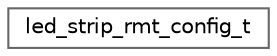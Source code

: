digraph "Graphical Class Hierarchy"
{
 // LATEX_PDF_SIZE
  bgcolor="transparent";
  edge [fontname=Helvetica,fontsize=10,labelfontname=Helvetica,labelfontsize=10];
  node [fontname=Helvetica,fontsize=10,shape=box,height=0.2,width=0.4];
  rankdir="LR";
  Node0 [id="Node000000",label="led_strip_rmt_config_t",height=0.2,width=0.4,color="grey40", fillcolor="white", style="filled",URL="$da/d7c/led__strip__rmt_8h.html#db/d97/structled__strip__rmt__config__t",tooltip="LED Strip RMT specific configuration."];
}
